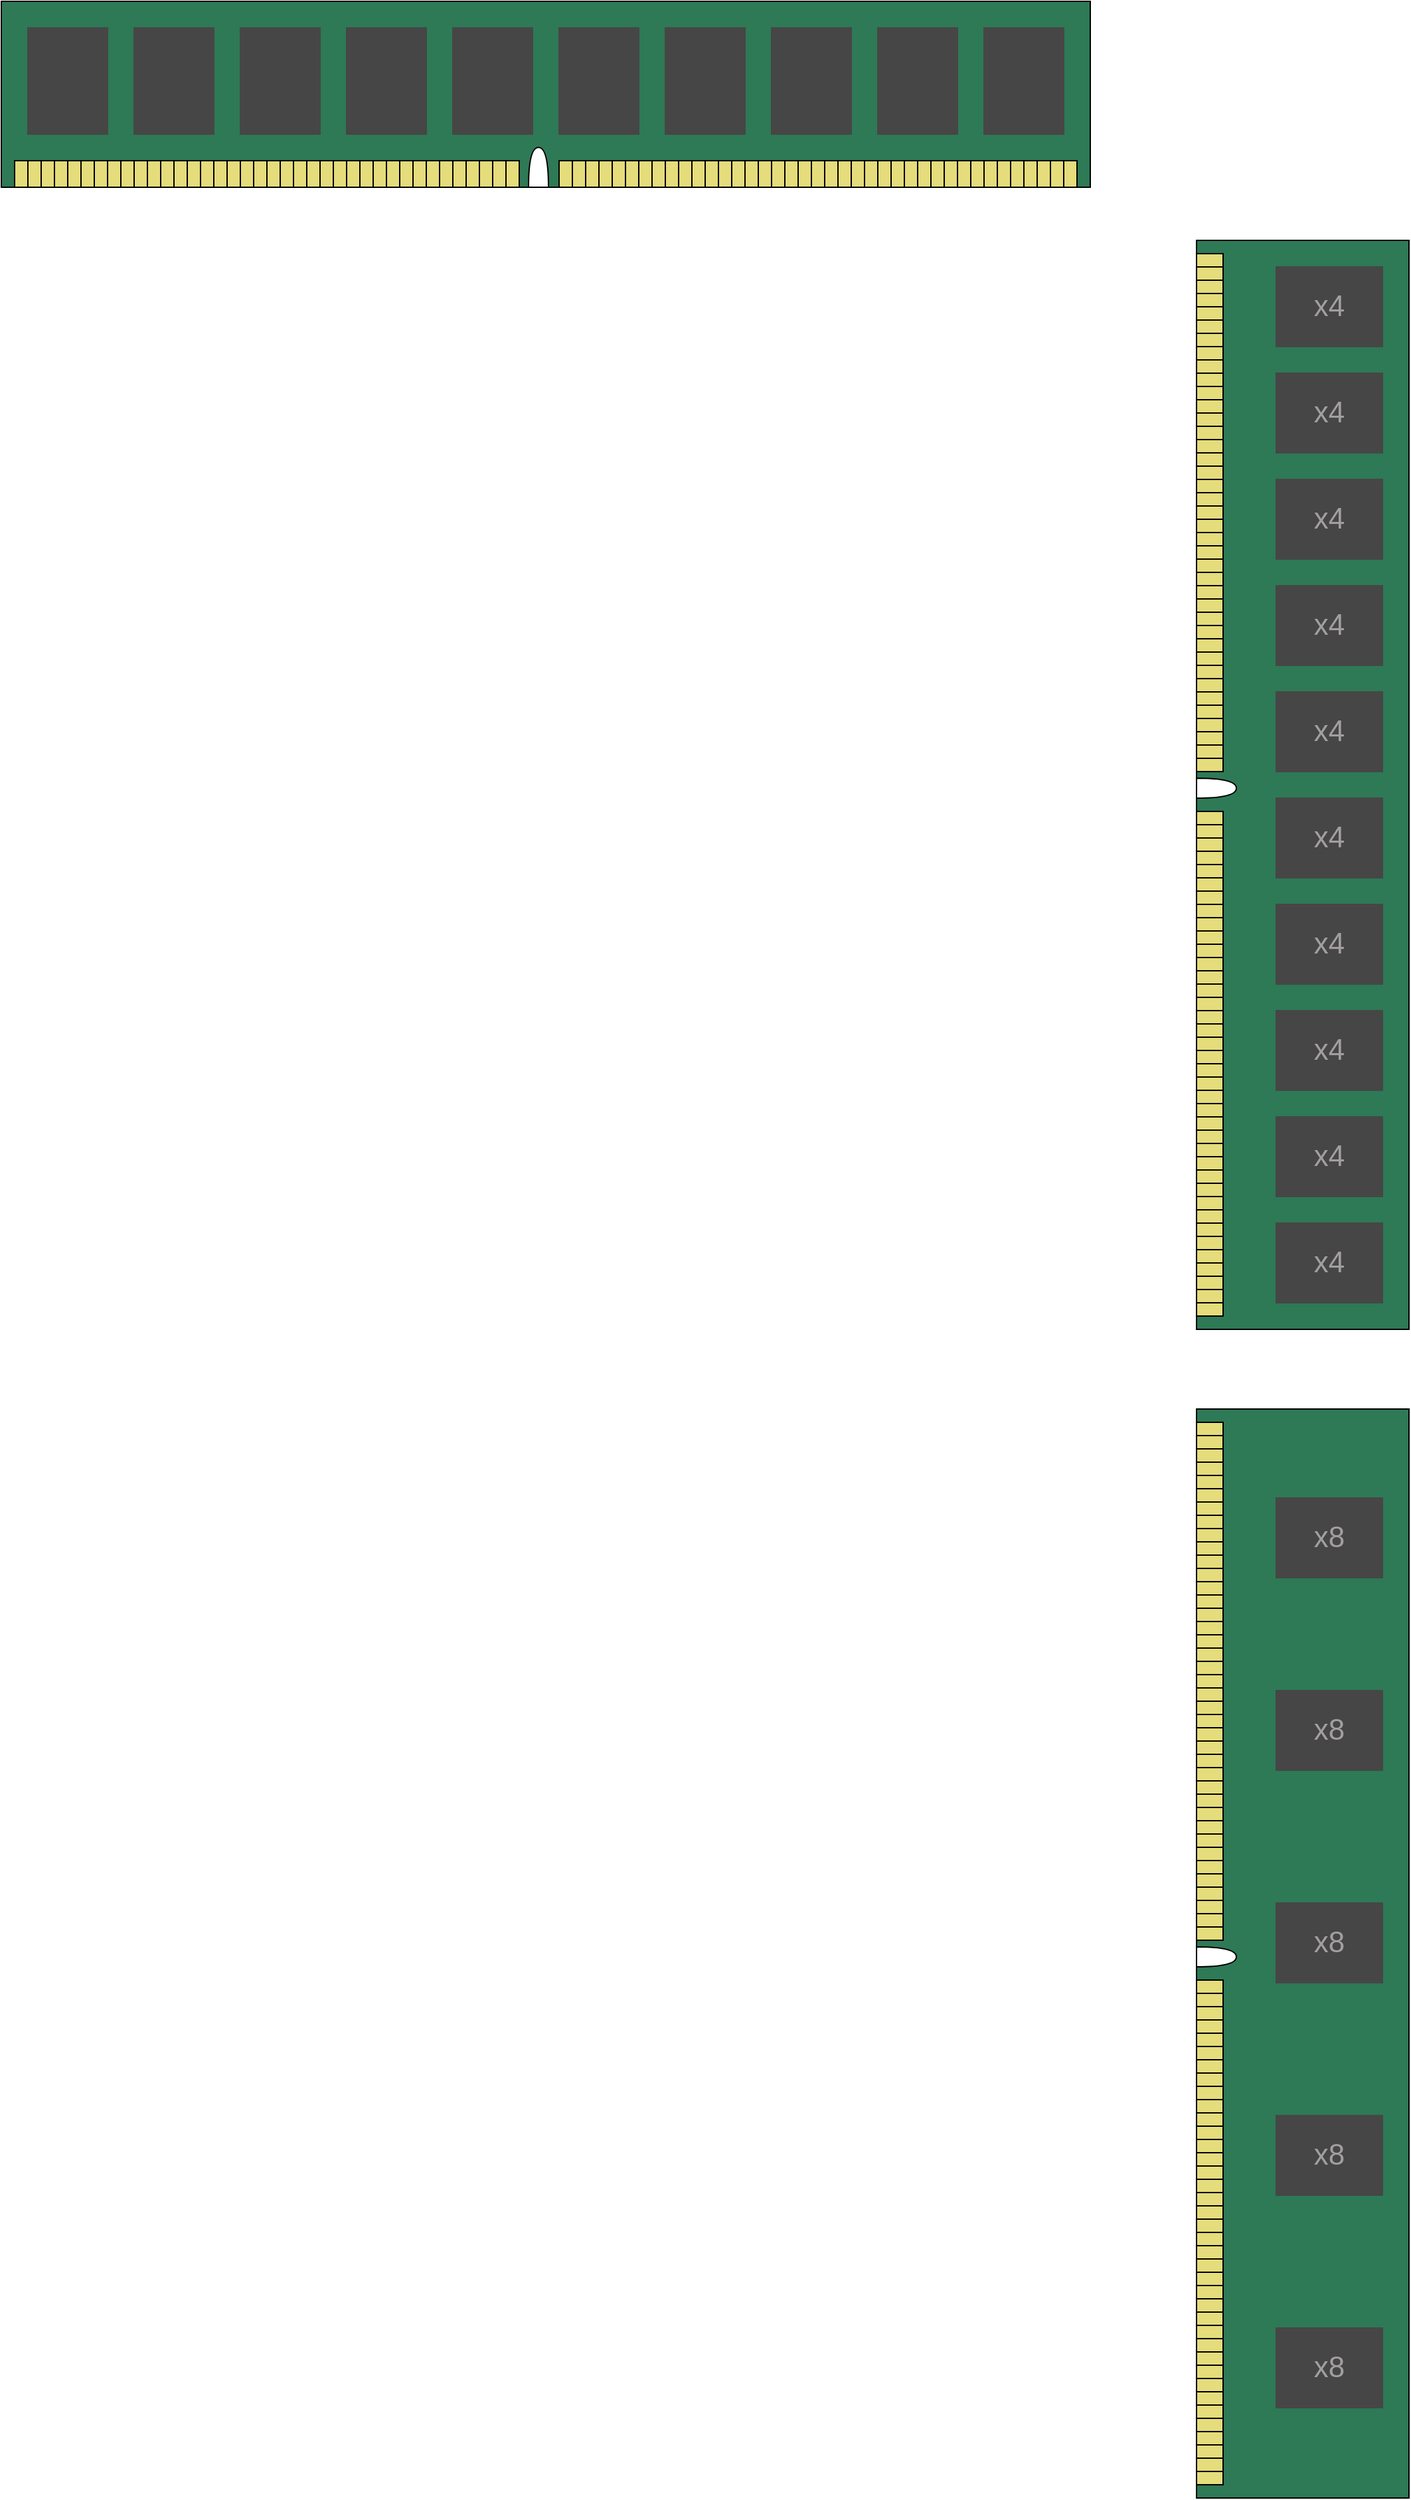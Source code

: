 <mxfile version="24.7.7">
  <diagram name="Page-1" id="HRIVJKRXJErPweONjZgH">
    <mxGraphModel dx="1893" dy="1053" grid="1" gridSize="10" guides="1" tooltips="1" connect="1" arrows="1" fold="1" page="1" pageScale="1" pageWidth="850" pageHeight="1100" math="0" shadow="0">
      <root>
        <mxCell id="0" />
        <mxCell id="1" parent="0" />
        <mxCell id="IB7GVzu5P3_bkm7AfhHR-2" value="" style="rounded=0;whiteSpace=wrap;html=1;fillColor=#2e7956;" vertex="1" parent="1">
          <mxGeometry x="60" y="100" width="820" height="140" as="geometry" />
        </mxCell>
        <mxCell id="IB7GVzu5P3_bkm7AfhHR-1" value="" style="rounded=0;whiteSpace=wrap;html=1;strokeColor=#454744;fillColor=#464646;" vertex="1" parent="1">
          <mxGeometry x="80" y="120" width="60" height="80" as="geometry" />
        </mxCell>
        <mxCell id="IB7GVzu5P3_bkm7AfhHR-3" value="" style="rounded=0;whiteSpace=wrap;html=1;strokeColor=#454744;fillColor=#464646;" vertex="1" parent="1">
          <mxGeometry x="160" y="120" width="60" height="80" as="geometry" />
        </mxCell>
        <mxCell id="IB7GVzu5P3_bkm7AfhHR-4" value="" style="rounded=0;whiteSpace=wrap;html=1;strokeColor=#454744;fillColor=#464646;" vertex="1" parent="1">
          <mxGeometry x="240" y="120" width="60" height="80" as="geometry" />
        </mxCell>
        <mxCell id="IB7GVzu5P3_bkm7AfhHR-5" value="" style="rounded=0;whiteSpace=wrap;html=1;strokeColor=#454744;fillColor=#464646;" vertex="1" parent="1">
          <mxGeometry x="320" y="120" width="60" height="80" as="geometry" />
        </mxCell>
        <mxCell id="IB7GVzu5P3_bkm7AfhHR-6" value="" style="rounded=0;whiteSpace=wrap;html=1;strokeColor=#454744;fillColor=#464646;" vertex="1" parent="1">
          <mxGeometry x="400" y="120" width="60" height="80" as="geometry" />
        </mxCell>
        <mxCell id="IB7GVzu5P3_bkm7AfhHR-7" value="" style="rounded=0;whiteSpace=wrap;html=1;strokeColor=#454744;fillColor=#464646;" vertex="1" parent="1">
          <mxGeometry x="480" y="120" width="60" height="80" as="geometry" />
        </mxCell>
        <mxCell id="IB7GVzu5P3_bkm7AfhHR-8" value="" style="rounded=0;whiteSpace=wrap;html=1;strokeColor=#454744;fillColor=#464646;" vertex="1" parent="1">
          <mxGeometry x="560" y="120" width="60" height="80" as="geometry" />
        </mxCell>
        <mxCell id="IB7GVzu5P3_bkm7AfhHR-9" value="" style="rounded=0;whiteSpace=wrap;html=1;strokeColor=#454744;fillColor=#464646;" vertex="1" parent="1">
          <mxGeometry x="640" y="120" width="60" height="80" as="geometry" />
        </mxCell>
        <mxCell id="IB7GVzu5P3_bkm7AfhHR-10" value="" style="rounded=0;whiteSpace=wrap;html=1;strokeColor=#454744;fillColor=#464646;" vertex="1" parent="1">
          <mxGeometry x="720" y="120" width="60" height="80" as="geometry" />
        </mxCell>
        <mxCell id="IB7GVzu5P3_bkm7AfhHR-11" value="" style="rounded=0;whiteSpace=wrap;html=1;strokeColor=#454744;fillColor=#464646;" vertex="1" parent="1">
          <mxGeometry x="800" y="120" width="60" height="80" as="geometry" />
        </mxCell>
        <mxCell id="IB7GVzu5P3_bkm7AfhHR-12" value="" style="rounded=0;whiteSpace=wrap;html=1;fillColor=#e5dc7b;" vertex="1" parent="1">
          <mxGeometry x="70" y="220" width="10" height="20" as="geometry" />
        </mxCell>
        <mxCell id="IB7GVzu5P3_bkm7AfhHR-13" value="" style="rounded=0;whiteSpace=wrap;html=1;fillColor=#e5dc7b;" vertex="1" parent="1">
          <mxGeometry x="80" y="220" width="10" height="20" as="geometry" />
        </mxCell>
        <mxCell id="IB7GVzu5P3_bkm7AfhHR-14" value="" style="rounded=0;whiteSpace=wrap;html=1;fillColor=#e5dc7b;" vertex="1" parent="1">
          <mxGeometry x="90" y="220" width="10" height="20" as="geometry" />
        </mxCell>
        <mxCell id="IB7GVzu5P3_bkm7AfhHR-15" value="" style="rounded=0;whiteSpace=wrap;html=1;fillColor=#e5dc7b;" vertex="1" parent="1">
          <mxGeometry x="100" y="220" width="10" height="20" as="geometry" />
        </mxCell>
        <mxCell id="IB7GVzu5P3_bkm7AfhHR-16" value="" style="rounded=0;whiteSpace=wrap;html=1;fillColor=#e5dc7b;" vertex="1" parent="1">
          <mxGeometry x="110" y="220" width="10" height="20" as="geometry" />
        </mxCell>
        <mxCell id="IB7GVzu5P3_bkm7AfhHR-17" value="" style="rounded=0;whiteSpace=wrap;html=1;fillColor=#e5dc7b;" vertex="1" parent="1">
          <mxGeometry x="120" y="220" width="10" height="20" as="geometry" />
        </mxCell>
        <mxCell id="IB7GVzu5P3_bkm7AfhHR-18" value="" style="rounded=0;whiteSpace=wrap;html=1;fillColor=#e5dc7b;" vertex="1" parent="1">
          <mxGeometry x="130" y="220" width="10" height="20" as="geometry" />
        </mxCell>
        <mxCell id="IB7GVzu5P3_bkm7AfhHR-19" value="" style="rounded=0;whiteSpace=wrap;html=1;fillColor=#e5dc7b;" vertex="1" parent="1">
          <mxGeometry x="140" y="220" width="10" height="20" as="geometry" />
        </mxCell>
        <mxCell id="IB7GVzu5P3_bkm7AfhHR-20" value="" style="rounded=0;whiteSpace=wrap;html=1;fillColor=#e5dc7b;" vertex="1" parent="1">
          <mxGeometry x="150" y="220" width="10" height="20" as="geometry" />
        </mxCell>
        <mxCell id="IB7GVzu5P3_bkm7AfhHR-21" value="" style="rounded=0;whiteSpace=wrap;html=1;fillColor=#e5dc7b;" vertex="1" parent="1">
          <mxGeometry x="160" y="220" width="10" height="20" as="geometry" />
        </mxCell>
        <mxCell id="IB7GVzu5P3_bkm7AfhHR-22" value="" style="rounded=0;whiteSpace=wrap;html=1;fillColor=#e5dc7b;" vertex="1" parent="1">
          <mxGeometry x="170" y="220" width="10" height="20" as="geometry" />
        </mxCell>
        <mxCell id="IB7GVzu5P3_bkm7AfhHR-23" value="" style="rounded=0;whiteSpace=wrap;html=1;fillColor=#e5dc7b;" vertex="1" parent="1">
          <mxGeometry x="180" y="220" width="10" height="20" as="geometry" />
        </mxCell>
        <mxCell id="IB7GVzu5P3_bkm7AfhHR-24" value="" style="rounded=0;whiteSpace=wrap;html=1;fillColor=#e5dc7b;" vertex="1" parent="1">
          <mxGeometry x="190" y="220" width="10" height="20" as="geometry" />
        </mxCell>
        <mxCell id="IB7GVzu5P3_bkm7AfhHR-25" value="" style="rounded=0;whiteSpace=wrap;html=1;fillColor=#e5dc7b;" vertex="1" parent="1">
          <mxGeometry x="200" y="220" width="10" height="20" as="geometry" />
        </mxCell>
        <mxCell id="IB7GVzu5P3_bkm7AfhHR-26" value="" style="rounded=0;whiteSpace=wrap;html=1;fillColor=#e5dc7b;" vertex="1" parent="1">
          <mxGeometry x="210" y="220" width="10" height="20" as="geometry" />
        </mxCell>
        <mxCell id="IB7GVzu5P3_bkm7AfhHR-27" value="" style="rounded=0;whiteSpace=wrap;html=1;fillColor=#e5dc7b;" vertex="1" parent="1">
          <mxGeometry x="220" y="220" width="10" height="20" as="geometry" />
        </mxCell>
        <mxCell id="IB7GVzu5P3_bkm7AfhHR-28" value="" style="rounded=0;whiteSpace=wrap;html=1;fillColor=#e5dc7b;" vertex="1" parent="1">
          <mxGeometry x="230" y="220" width="10" height="20" as="geometry" />
        </mxCell>
        <mxCell id="IB7GVzu5P3_bkm7AfhHR-29" value="" style="rounded=0;whiteSpace=wrap;html=1;fillColor=#e5dc7b;" vertex="1" parent="1">
          <mxGeometry x="240" y="220" width="10" height="20" as="geometry" />
        </mxCell>
        <mxCell id="IB7GVzu5P3_bkm7AfhHR-30" value="" style="rounded=0;whiteSpace=wrap;html=1;fillColor=#e5dc7b;" vertex="1" parent="1">
          <mxGeometry x="250" y="220" width="10" height="20" as="geometry" />
        </mxCell>
        <mxCell id="IB7GVzu5P3_bkm7AfhHR-31" value="" style="rounded=0;whiteSpace=wrap;html=1;fillColor=#e5dc7b;" vertex="1" parent="1">
          <mxGeometry x="260" y="220" width="10" height="20" as="geometry" />
        </mxCell>
        <mxCell id="IB7GVzu5P3_bkm7AfhHR-32" value="" style="rounded=0;whiteSpace=wrap;html=1;fillColor=#e5dc7b;" vertex="1" parent="1">
          <mxGeometry x="270" y="220" width="10" height="20" as="geometry" />
        </mxCell>
        <mxCell id="IB7GVzu5P3_bkm7AfhHR-33" value="" style="rounded=0;whiteSpace=wrap;html=1;fillColor=#e5dc7b;" vertex="1" parent="1">
          <mxGeometry x="280" y="220" width="10" height="20" as="geometry" />
        </mxCell>
        <mxCell id="IB7GVzu5P3_bkm7AfhHR-34" value="" style="rounded=0;whiteSpace=wrap;html=1;fillColor=#e5dc7b;" vertex="1" parent="1">
          <mxGeometry x="290" y="220" width="10" height="20" as="geometry" />
        </mxCell>
        <mxCell id="IB7GVzu5P3_bkm7AfhHR-35" value="" style="rounded=0;whiteSpace=wrap;html=1;fillColor=#e5dc7b;" vertex="1" parent="1">
          <mxGeometry x="300" y="220" width="10" height="20" as="geometry" />
        </mxCell>
        <mxCell id="IB7GVzu5P3_bkm7AfhHR-36" value="" style="rounded=0;whiteSpace=wrap;html=1;fillColor=#e5dc7b;" vertex="1" parent="1">
          <mxGeometry x="310" y="220" width="10" height="20" as="geometry" />
        </mxCell>
        <mxCell id="IB7GVzu5P3_bkm7AfhHR-37" value="" style="rounded=0;whiteSpace=wrap;html=1;fillColor=#e5dc7b;" vertex="1" parent="1">
          <mxGeometry x="320" y="220" width="10" height="20" as="geometry" />
        </mxCell>
        <mxCell id="IB7GVzu5P3_bkm7AfhHR-38" value="" style="rounded=0;whiteSpace=wrap;html=1;fillColor=#e5dc7b;" vertex="1" parent="1">
          <mxGeometry x="330" y="220" width="10" height="20" as="geometry" />
        </mxCell>
        <mxCell id="IB7GVzu5P3_bkm7AfhHR-39" value="" style="rounded=0;whiteSpace=wrap;html=1;fillColor=#e5dc7b;" vertex="1" parent="1">
          <mxGeometry x="340" y="220" width="10" height="20" as="geometry" />
        </mxCell>
        <mxCell id="IB7GVzu5P3_bkm7AfhHR-40" value="" style="rounded=0;whiteSpace=wrap;html=1;fillColor=#e5dc7b;" vertex="1" parent="1">
          <mxGeometry x="350" y="220" width="10" height="20" as="geometry" />
        </mxCell>
        <mxCell id="IB7GVzu5P3_bkm7AfhHR-41" value="" style="rounded=0;whiteSpace=wrap;html=1;fillColor=#e5dc7b;" vertex="1" parent="1">
          <mxGeometry x="360" y="220" width="10" height="20" as="geometry" />
        </mxCell>
        <mxCell id="IB7GVzu5P3_bkm7AfhHR-42" value="" style="rounded=0;whiteSpace=wrap;html=1;fillColor=#e5dc7b;" vertex="1" parent="1">
          <mxGeometry x="370" y="220" width="10" height="20" as="geometry" />
        </mxCell>
        <mxCell id="IB7GVzu5P3_bkm7AfhHR-43" value="" style="rounded=0;whiteSpace=wrap;html=1;fillColor=#e5dc7b;" vertex="1" parent="1">
          <mxGeometry x="380" y="220" width="10" height="20" as="geometry" />
        </mxCell>
        <mxCell id="IB7GVzu5P3_bkm7AfhHR-44" value="" style="rounded=0;whiteSpace=wrap;html=1;fillColor=#e5dc7b;" vertex="1" parent="1">
          <mxGeometry x="390" y="220" width="10" height="20" as="geometry" />
        </mxCell>
        <mxCell id="IB7GVzu5P3_bkm7AfhHR-45" value="" style="rounded=0;whiteSpace=wrap;html=1;fillColor=#e5dc7b;" vertex="1" parent="1">
          <mxGeometry x="400" y="220" width="10" height="20" as="geometry" />
        </mxCell>
        <mxCell id="IB7GVzu5P3_bkm7AfhHR-46" value="" style="rounded=0;whiteSpace=wrap;html=1;fillColor=#e5dc7b;" vertex="1" parent="1">
          <mxGeometry x="410" y="220" width="10" height="20" as="geometry" />
        </mxCell>
        <mxCell id="IB7GVzu5P3_bkm7AfhHR-47" value="" style="rounded=0;whiteSpace=wrap;html=1;fillColor=#e5dc7b;" vertex="1" parent="1">
          <mxGeometry x="420" y="220" width="10" height="20" as="geometry" />
        </mxCell>
        <mxCell id="IB7GVzu5P3_bkm7AfhHR-48" value="" style="rounded=0;whiteSpace=wrap;html=1;fillColor=#e5dc7b;" vertex="1" parent="1">
          <mxGeometry x="430" y="220" width="10" height="20" as="geometry" />
        </mxCell>
        <mxCell id="IB7GVzu5P3_bkm7AfhHR-49" value="" style="rounded=0;whiteSpace=wrap;html=1;fillColor=#e5dc7b;" vertex="1" parent="1">
          <mxGeometry x="440" y="220" width="10" height="20" as="geometry" />
        </mxCell>
        <mxCell id="IB7GVzu5P3_bkm7AfhHR-53" value="" style="rounded=0;whiteSpace=wrap;html=1;fillColor=#e5dc7b;" vertex="1" parent="1">
          <mxGeometry x="480" y="220" width="10" height="20" as="geometry" />
        </mxCell>
        <mxCell id="IB7GVzu5P3_bkm7AfhHR-54" value="" style="rounded=0;whiteSpace=wrap;html=1;fillColor=#e5dc7b;" vertex="1" parent="1">
          <mxGeometry x="490" y="220" width="10" height="20" as="geometry" />
        </mxCell>
        <mxCell id="IB7GVzu5P3_bkm7AfhHR-55" value="" style="rounded=0;whiteSpace=wrap;html=1;fillColor=#e5dc7b;" vertex="1" parent="1">
          <mxGeometry x="500" y="220" width="10" height="20" as="geometry" />
        </mxCell>
        <mxCell id="IB7GVzu5P3_bkm7AfhHR-56" value="" style="rounded=0;whiteSpace=wrap;html=1;fillColor=#e5dc7b;" vertex="1" parent="1">
          <mxGeometry x="510" y="220" width="10" height="20" as="geometry" />
        </mxCell>
        <mxCell id="IB7GVzu5P3_bkm7AfhHR-57" value="" style="rounded=0;whiteSpace=wrap;html=1;fillColor=#e5dc7b;" vertex="1" parent="1">
          <mxGeometry x="520" y="220" width="10" height="20" as="geometry" />
        </mxCell>
        <mxCell id="IB7GVzu5P3_bkm7AfhHR-58" value="" style="rounded=0;whiteSpace=wrap;html=1;fillColor=#e5dc7b;" vertex="1" parent="1">
          <mxGeometry x="530" y="220" width="10" height="20" as="geometry" />
        </mxCell>
        <mxCell id="IB7GVzu5P3_bkm7AfhHR-59" value="" style="rounded=0;whiteSpace=wrap;html=1;fillColor=#e5dc7b;" vertex="1" parent="1">
          <mxGeometry x="540" y="220" width="10" height="20" as="geometry" />
        </mxCell>
        <mxCell id="IB7GVzu5P3_bkm7AfhHR-60" value="" style="rounded=0;whiteSpace=wrap;html=1;fillColor=#e5dc7b;" vertex="1" parent="1">
          <mxGeometry x="550" y="220" width="10" height="20" as="geometry" />
        </mxCell>
        <mxCell id="IB7GVzu5P3_bkm7AfhHR-61" value="" style="rounded=0;whiteSpace=wrap;html=1;fillColor=#e5dc7b;" vertex="1" parent="1">
          <mxGeometry x="560" y="220" width="10" height="20" as="geometry" />
        </mxCell>
        <mxCell id="IB7GVzu5P3_bkm7AfhHR-62" value="" style="rounded=0;whiteSpace=wrap;html=1;fillColor=#e5dc7b;" vertex="1" parent="1">
          <mxGeometry x="570" y="220" width="10" height="20" as="geometry" />
        </mxCell>
        <mxCell id="IB7GVzu5P3_bkm7AfhHR-63" value="" style="rounded=0;whiteSpace=wrap;html=1;fillColor=#e5dc7b;" vertex="1" parent="1">
          <mxGeometry x="580" y="220" width="10" height="20" as="geometry" />
        </mxCell>
        <mxCell id="IB7GVzu5P3_bkm7AfhHR-64" value="" style="rounded=0;whiteSpace=wrap;html=1;fillColor=#e5dc7b;" vertex="1" parent="1">
          <mxGeometry x="590" y="220" width="10" height="20" as="geometry" />
        </mxCell>
        <mxCell id="IB7GVzu5P3_bkm7AfhHR-65" value="" style="rounded=0;whiteSpace=wrap;html=1;fillColor=#e5dc7b;" vertex="1" parent="1">
          <mxGeometry x="600" y="220" width="10" height="20" as="geometry" />
        </mxCell>
        <mxCell id="IB7GVzu5P3_bkm7AfhHR-66" value="" style="rounded=0;whiteSpace=wrap;html=1;fillColor=#e5dc7b;" vertex="1" parent="1">
          <mxGeometry x="610" y="220" width="10" height="20" as="geometry" />
        </mxCell>
        <mxCell id="IB7GVzu5P3_bkm7AfhHR-67" value="" style="rounded=0;whiteSpace=wrap;html=1;fillColor=#e5dc7b;" vertex="1" parent="1">
          <mxGeometry x="620" y="220" width="10" height="20" as="geometry" />
        </mxCell>
        <mxCell id="IB7GVzu5P3_bkm7AfhHR-68" value="" style="rounded=0;whiteSpace=wrap;html=1;fillColor=#e5dc7b;" vertex="1" parent="1">
          <mxGeometry x="630" y="220" width="10" height="20" as="geometry" />
        </mxCell>
        <mxCell id="IB7GVzu5P3_bkm7AfhHR-69" value="" style="rounded=0;whiteSpace=wrap;html=1;fillColor=#e5dc7b;" vertex="1" parent="1">
          <mxGeometry x="640" y="220" width="10" height="20" as="geometry" />
        </mxCell>
        <mxCell id="IB7GVzu5P3_bkm7AfhHR-70" value="" style="rounded=0;whiteSpace=wrap;html=1;fillColor=#e5dc7b;" vertex="1" parent="1">
          <mxGeometry x="650" y="220" width="10" height="20" as="geometry" />
        </mxCell>
        <mxCell id="IB7GVzu5P3_bkm7AfhHR-71" value="" style="rounded=0;whiteSpace=wrap;html=1;fillColor=#e5dc7b;" vertex="1" parent="1">
          <mxGeometry x="660" y="220" width="10" height="20" as="geometry" />
        </mxCell>
        <mxCell id="IB7GVzu5P3_bkm7AfhHR-72" value="" style="rounded=0;whiteSpace=wrap;html=1;fillColor=#e5dc7b;" vertex="1" parent="1">
          <mxGeometry x="670" y="220" width="10" height="20" as="geometry" />
        </mxCell>
        <mxCell id="IB7GVzu5P3_bkm7AfhHR-73" value="" style="rounded=0;whiteSpace=wrap;html=1;fillColor=#e5dc7b;" vertex="1" parent="1">
          <mxGeometry x="680" y="220" width="10" height="20" as="geometry" />
        </mxCell>
        <mxCell id="IB7GVzu5P3_bkm7AfhHR-74" value="" style="rounded=0;whiteSpace=wrap;html=1;fillColor=#e5dc7b;" vertex="1" parent="1">
          <mxGeometry x="690" y="220" width="10" height="20" as="geometry" />
        </mxCell>
        <mxCell id="IB7GVzu5P3_bkm7AfhHR-75" value="" style="rounded=0;whiteSpace=wrap;html=1;fillColor=#e5dc7b;" vertex="1" parent="1">
          <mxGeometry x="700" y="220" width="10" height="20" as="geometry" />
        </mxCell>
        <mxCell id="IB7GVzu5P3_bkm7AfhHR-76" value="" style="rounded=0;whiteSpace=wrap;html=1;fillColor=#e5dc7b;" vertex="1" parent="1">
          <mxGeometry x="710" y="220" width="10" height="20" as="geometry" />
        </mxCell>
        <mxCell id="IB7GVzu5P3_bkm7AfhHR-77" value="" style="rounded=0;whiteSpace=wrap;html=1;fillColor=#e5dc7b;" vertex="1" parent="1">
          <mxGeometry x="720" y="220" width="10" height="20" as="geometry" />
        </mxCell>
        <mxCell id="IB7GVzu5P3_bkm7AfhHR-78" value="" style="rounded=0;whiteSpace=wrap;html=1;fillColor=#e5dc7b;" vertex="1" parent="1">
          <mxGeometry x="730" y="220" width="10" height="20" as="geometry" />
        </mxCell>
        <mxCell id="IB7GVzu5P3_bkm7AfhHR-79" value="" style="rounded=0;whiteSpace=wrap;html=1;fillColor=#e5dc7b;" vertex="1" parent="1">
          <mxGeometry x="740" y="220" width="10" height="20" as="geometry" />
        </mxCell>
        <mxCell id="IB7GVzu5P3_bkm7AfhHR-80" value="" style="rounded=0;whiteSpace=wrap;html=1;fillColor=#e5dc7b;" vertex="1" parent="1">
          <mxGeometry x="750" y="220" width="10" height="20" as="geometry" />
        </mxCell>
        <mxCell id="IB7GVzu5P3_bkm7AfhHR-81" value="" style="rounded=0;whiteSpace=wrap;html=1;fillColor=#e5dc7b;" vertex="1" parent="1">
          <mxGeometry x="760" y="220" width="10" height="20" as="geometry" />
        </mxCell>
        <mxCell id="IB7GVzu5P3_bkm7AfhHR-82" value="" style="rounded=0;whiteSpace=wrap;html=1;fillColor=#e5dc7b;" vertex="1" parent="1">
          <mxGeometry x="770" y="220" width="10" height="20" as="geometry" />
        </mxCell>
        <mxCell id="IB7GVzu5P3_bkm7AfhHR-83" value="" style="rounded=0;whiteSpace=wrap;html=1;fillColor=#e5dc7b;" vertex="1" parent="1">
          <mxGeometry x="780" y="220" width="10" height="20" as="geometry" />
        </mxCell>
        <mxCell id="IB7GVzu5P3_bkm7AfhHR-84" value="" style="rounded=0;whiteSpace=wrap;html=1;fillColor=#e5dc7b;" vertex="1" parent="1">
          <mxGeometry x="790" y="220" width="10" height="20" as="geometry" />
        </mxCell>
        <mxCell id="IB7GVzu5P3_bkm7AfhHR-85" value="" style="rounded=0;whiteSpace=wrap;html=1;fillColor=#e5dc7b;" vertex="1" parent="1">
          <mxGeometry x="800" y="220" width="10" height="20" as="geometry" />
        </mxCell>
        <mxCell id="IB7GVzu5P3_bkm7AfhHR-86" value="" style="rounded=0;whiteSpace=wrap;html=1;fillColor=#e5dc7b;" vertex="1" parent="1">
          <mxGeometry x="810" y="220" width="10" height="20" as="geometry" />
        </mxCell>
        <mxCell id="IB7GVzu5P3_bkm7AfhHR-87" value="" style="rounded=0;whiteSpace=wrap;html=1;fillColor=#e5dc7b;" vertex="1" parent="1">
          <mxGeometry x="820" y="220" width="10" height="20" as="geometry" />
        </mxCell>
        <mxCell id="IB7GVzu5P3_bkm7AfhHR-88" value="" style="rounded=0;whiteSpace=wrap;html=1;fillColor=#e5dc7b;" vertex="1" parent="1">
          <mxGeometry x="830" y="220" width="10" height="20" as="geometry" />
        </mxCell>
        <mxCell id="IB7GVzu5P3_bkm7AfhHR-89" value="" style="rounded=0;whiteSpace=wrap;html=1;fillColor=#e5dc7b;" vertex="1" parent="1">
          <mxGeometry x="840" y="220" width="10" height="20" as="geometry" />
        </mxCell>
        <mxCell id="IB7GVzu5P3_bkm7AfhHR-90" value="" style="rounded=0;whiteSpace=wrap;html=1;fillColor=#e5dc7b;" vertex="1" parent="1">
          <mxGeometry x="850" y="220" width="10" height="20" as="geometry" />
        </mxCell>
        <mxCell id="IB7GVzu5P3_bkm7AfhHR-91" value="" style="rounded=0;whiteSpace=wrap;html=1;fillColor=#e5dc7b;" vertex="1" parent="1">
          <mxGeometry x="860" y="220" width="10" height="20" as="geometry" />
        </mxCell>
        <mxCell id="IB7GVzu5P3_bkm7AfhHR-92" value="" style="shape=or;whiteSpace=wrap;html=1;direction=north;" vertex="1" parent="1">
          <mxGeometry x="457" y="210" width="15" height="30" as="geometry" />
        </mxCell>
        <mxCell id="IB7GVzu5P3_bkm7AfhHR-93" value="" style="rounded=0;whiteSpace=wrap;html=1;fillColor=#2e7956;direction=south;" vertex="1" parent="1">
          <mxGeometry x="960" y="280" width="160" height="820" as="geometry" />
        </mxCell>
        <mxCell id="IB7GVzu5P3_bkm7AfhHR-102" value="&lt;span style=&quot;color: rgb(163, 159, 159); font-size: 22px;&quot;&gt;x4&lt;/span&gt;" style="rounded=0;whiteSpace=wrap;html=1;strokeColor=#454744;fillColor=#464646;direction=south;" vertex="1" parent="1">
          <mxGeometry x="1020" y="380" width="80" height="60" as="geometry" />
        </mxCell>
        <mxCell id="IB7GVzu5P3_bkm7AfhHR-103" value="&lt;font color=&quot;#a39f9f&quot; style=&quot;font-size: 22px;&quot;&gt;x4&lt;/font&gt;" style="rounded=0;whiteSpace=wrap;html=1;strokeColor=#454744;fillColor=#464646;direction=south;" vertex="1" parent="1">
          <mxGeometry x="1020" y="300" width="80" height="60" as="geometry" />
        </mxCell>
        <mxCell id="IB7GVzu5P3_bkm7AfhHR-180" value="" style="rounded=0;whiteSpace=wrap;html=1;fillColor=#e5dc7b;direction=south;" vertex="1" parent="1">
          <mxGeometry x="960" y="290" width="20" height="10" as="geometry" />
        </mxCell>
        <mxCell id="IB7GVzu5P3_bkm7AfhHR-181" value="" style="shape=or;whiteSpace=wrap;html=1;direction=east;" vertex="1" parent="1">
          <mxGeometry x="960" y="685" width="30" height="15" as="geometry" />
        </mxCell>
        <mxCell id="IB7GVzu5P3_bkm7AfhHR-182" value="&lt;span style=&quot;color: rgb(163, 159, 159); font-size: 22px;&quot;&gt;x4&lt;/span&gt;" style="rounded=0;whiteSpace=wrap;html=1;strokeColor=#454744;fillColor=#464646;direction=south;" vertex="1" parent="1">
          <mxGeometry x="1020" y="460" width="80" height="60" as="geometry" />
        </mxCell>
        <mxCell id="IB7GVzu5P3_bkm7AfhHR-183" value="&lt;span style=&quot;color: rgb(163, 159, 159); font-size: 22px;&quot;&gt;x4&lt;/span&gt;" style="rounded=0;whiteSpace=wrap;html=1;strokeColor=#454744;fillColor=#464646;direction=south;" vertex="1" parent="1">
          <mxGeometry x="1020" y="540" width="80" height="60" as="geometry" />
        </mxCell>
        <mxCell id="IB7GVzu5P3_bkm7AfhHR-184" value="&lt;span style=&quot;color: rgb(163, 159, 159); font-size: 22px;&quot;&gt;x4&lt;/span&gt;" style="rounded=0;whiteSpace=wrap;html=1;strokeColor=#454744;fillColor=#464646;direction=south;" vertex="1" parent="1">
          <mxGeometry x="1020" y="700" width="80" height="60" as="geometry" />
        </mxCell>
        <mxCell id="IB7GVzu5P3_bkm7AfhHR-185" value="&lt;span style=&quot;color: rgb(163, 159, 159); font-size: 22px;&quot;&gt;x4&lt;/span&gt;" style="rounded=0;whiteSpace=wrap;html=1;strokeColor=#454744;fillColor=#464646;direction=south;" vertex="1" parent="1">
          <mxGeometry x="1020" y="620" width="80" height="60" as="geometry" />
        </mxCell>
        <mxCell id="IB7GVzu5P3_bkm7AfhHR-186" value="&lt;span style=&quot;color: rgb(163, 159, 159); font-size: 22px;&quot;&gt;x4&lt;/span&gt;" style="rounded=0;whiteSpace=wrap;html=1;strokeColor=#454744;fillColor=#464646;direction=south;" vertex="1" parent="1">
          <mxGeometry x="1020" y="780" width="80" height="60" as="geometry" />
        </mxCell>
        <mxCell id="IB7GVzu5P3_bkm7AfhHR-187" value="&lt;span style=&quot;color: rgb(163, 159, 159); font-size: 22px;&quot;&gt;x4&lt;/span&gt;" style="rounded=0;whiteSpace=wrap;html=1;strokeColor=#454744;fillColor=#464646;direction=south;" vertex="1" parent="1">
          <mxGeometry x="1020" y="860" width="80" height="60" as="geometry" />
        </mxCell>
        <mxCell id="IB7GVzu5P3_bkm7AfhHR-188" value="&lt;span style=&quot;color: rgb(163, 159, 159); font-size: 22px;&quot;&gt;x4&lt;/span&gt;" style="rounded=0;whiteSpace=wrap;html=1;strokeColor=#454744;fillColor=#464646;direction=south;" vertex="1" parent="1">
          <mxGeometry x="1020" y="1020" width="80" height="60" as="geometry" />
        </mxCell>
        <mxCell id="IB7GVzu5P3_bkm7AfhHR-189" value="&lt;span style=&quot;color: rgb(163, 159, 159); font-size: 22px;&quot;&gt;x4&lt;/span&gt;" style="rounded=0;whiteSpace=wrap;html=1;strokeColor=#454744;fillColor=#464646;direction=south;" vertex="1" parent="1">
          <mxGeometry x="1020" y="940" width="80" height="60" as="geometry" />
        </mxCell>
        <mxCell id="IB7GVzu5P3_bkm7AfhHR-192" value="" style="rounded=0;whiteSpace=wrap;html=1;fillColor=#e5dc7b;direction=south;" vertex="1" parent="1">
          <mxGeometry x="960" y="300" width="20" height="10" as="geometry" />
        </mxCell>
        <mxCell id="IB7GVzu5P3_bkm7AfhHR-193" value="" style="rounded=0;whiteSpace=wrap;html=1;fillColor=#e5dc7b;direction=south;" vertex="1" parent="1">
          <mxGeometry x="960" y="310" width="20" height="10" as="geometry" />
        </mxCell>
        <mxCell id="IB7GVzu5P3_bkm7AfhHR-194" value="" style="rounded=0;whiteSpace=wrap;html=1;fillColor=#e5dc7b;direction=south;" vertex="1" parent="1">
          <mxGeometry x="960" y="320" width="20" height="10" as="geometry" />
        </mxCell>
        <mxCell id="IB7GVzu5P3_bkm7AfhHR-195" value="" style="rounded=0;whiteSpace=wrap;html=1;fillColor=#e5dc7b;direction=south;" vertex="1" parent="1">
          <mxGeometry x="960" y="330" width="20" height="10" as="geometry" />
        </mxCell>
        <mxCell id="IB7GVzu5P3_bkm7AfhHR-196" value="" style="rounded=0;whiteSpace=wrap;html=1;fillColor=#e5dc7b;direction=south;" vertex="1" parent="1">
          <mxGeometry x="960" y="340" width="20" height="10" as="geometry" />
        </mxCell>
        <mxCell id="IB7GVzu5P3_bkm7AfhHR-197" value="" style="rounded=0;whiteSpace=wrap;html=1;fillColor=#e5dc7b;direction=south;" vertex="1" parent="1">
          <mxGeometry x="960" y="350" width="20" height="10" as="geometry" />
        </mxCell>
        <mxCell id="IB7GVzu5P3_bkm7AfhHR-198" value="" style="rounded=0;whiteSpace=wrap;html=1;fillColor=#e5dc7b;direction=south;" vertex="1" parent="1">
          <mxGeometry x="960" y="360" width="20" height="10" as="geometry" />
        </mxCell>
        <mxCell id="IB7GVzu5P3_bkm7AfhHR-199" value="" style="rounded=0;whiteSpace=wrap;html=1;fillColor=#e5dc7b;direction=south;" vertex="1" parent="1">
          <mxGeometry x="960" y="370" width="20" height="10" as="geometry" />
        </mxCell>
        <mxCell id="IB7GVzu5P3_bkm7AfhHR-200" value="" style="rounded=0;whiteSpace=wrap;html=1;fillColor=#e5dc7b;direction=south;" vertex="1" parent="1">
          <mxGeometry x="960" y="380" width="20" height="10" as="geometry" />
        </mxCell>
        <mxCell id="IB7GVzu5P3_bkm7AfhHR-201" value="" style="rounded=0;whiteSpace=wrap;html=1;fillColor=#e5dc7b;direction=south;" vertex="1" parent="1">
          <mxGeometry x="960" y="390" width="20" height="10" as="geometry" />
        </mxCell>
        <mxCell id="IB7GVzu5P3_bkm7AfhHR-202" value="" style="rounded=0;whiteSpace=wrap;html=1;fillColor=#e5dc7b;direction=south;" vertex="1" parent="1">
          <mxGeometry x="960" y="400" width="20" height="10" as="geometry" />
        </mxCell>
        <mxCell id="IB7GVzu5P3_bkm7AfhHR-203" value="" style="rounded=0;whiteSpace=wrap;html=1;fillColor=#e5dc7b;direction=south;" vertex="1" parent="1">
          <mxGeometry x="960" y="410" width="20" height="10" as="geometry" />
        </mxCell>
        <mxCell id="IB7GVzu5P3_bkm7AfhHR-204" value="" style="rounded=0;whiteSpace=wrap;html=1;fillColor=#e5dc7b;direction=south;" vertex="1" parent="1">
          <mxGeometry x="960" y="420" width="20" height="10" as="geometry" />
        </mxCell>
        <mxCell id="IB7GVzu5P3_bkm7AfhHR-205" value="" style="rounded=0;whiteSpace=wrap;html=1;fillColor=#e5dc7b;direction=south;" vertex="1" parent="1">
          <mxGeometry x="960" y="430" width="20" height="10" as="geometry" />
        </mxCell>
        <mxCell id="IB7GVzu5P3_bkm7AfhHR-206" value="" style="rounded=0;whiteSpace=wrap;html=1;fillColor=#e5dc7b;direction=south;" vertex="1" parent="1">
          <mxGeometry x="960" y="440" width="20" height="10" as="geometry" />
        </mxCell>
        <mxCell id="IB7GVzu5P3_bkm7AfhHR-207" value="" style="rounded=0;whiteSpace=wrap;html=1;fillColor=#e5dc7b;direction=south;" vertex="1" parent="1">
          <mxGeometry x="960" y="450" width="20" height="10" as="geometry" />
        </mxCell>
        <mxCell id="IB7GVzu5P3_bkm7AfhHR-208" value="" style="rounded=0;whiteSpace=wrap;html=1;fillColor=#e5dc7b;direction=south;" vertex="1" parent="1">
          <mxGeometry x="960" y="460" width="20" height="10" as="geometry" />
        </mxCell>
        <mxCell id="IB7GVzu5P3_bkm7AfhHR-209" value="" style="rounded=0;whiteSpace=wrap;html=1;fillColor=#e5dc7b;direction=south;" vertex="1" parent="1">
          <mxGeometry x="960" y="470" width="20" height="10" as="geometry" />
        </mxCell>
        <mxCell id="IB7GVzu5P3_bkm7AfhHR-210" value="" style="rounded=0;whiteSpace=wrap;html=1;fillColor=#e5dc7b;direction=south;" vertex="1" parent="1">
          <mxGeometry x="960" y="480" width="20" height="10" as="geometry" />
        </mxCell>
        <mxCell id="IB7GVzu5P3_bkm7AfhHR-211" value="" style="rounded=0;whiteSpace=wrap;html=1;fillColor=#e5dc7b;direction=south;" vertex="1" parent="1">
          <mxGeometry x="960" y="490" width="20" height="10" as="geometry" />
        </mxCell>
        <mxCell id="IB7GVzu5P3_bkm7AfhHR-212" value="" style="rounded=0;whiteSpace=wrap;html=1;fillColor=#e5dc7b;direction=south;" vertex="1" parent="1">
          <mxGeometry x="960" y="500" width="20" height="10" as="geometry" />
        </mxCell>
        <mxCell id="IB7GVzu5P3_bkm7AfhHR-213" value="" style="rounded=0;whiteSpace=wrap;html=1;fillColor=#e5dc7b;direction=south;" vertex="1" parent="1">
          <mxGeometry x="960" y="510" width="20" height="10" as="geometry" />
        </mxCell>
        <mxCell id="IB7GVzu5P3_bkm7AfhHR-214" value="" style="rounded=0;whiteSpace=wrap;html=1;fillColor=#e5dc7b;direction=south;" vertex="1" parent="1">
          <mxGeometry x="960" y="520" width="20" height="10" as="geometry" />
        </mxCell>
        <mxCell id="IB7GVzu5P3_bkm7AfhHR-215" value="" style="rounded=0;whiteSpace=wrap;html=1;fillColor=#e5dc7b;direction=south;" vertex="1" parent="1">
          <mxGeometry x="960" y="530" width="20" height="10" as="geometry" />
        </mxCell>
        <mxCell id="IB7GVzu5P3_bkm7AfhHR-216" value="" style="rounded=0;whiteSpace=wrap;html=1;fillColor=#e5dc7b;direction=south;" vertex="1" parent="1">
          <mxGeometry x="960" y="540" width="20" height="10" as="geometry" />
        </mxCell>
        <mxCell id="IB7GVzu5P3_bkm7AfhHR-217" value="" style="rounded=0;whiteSpace=wrap;html=1;fillColor=#e5dc7b;direction=south;" vertex="1" parent="1">
          <mxGeometry x="960" y="550" width="20" height="10" as="geometry" />
        </mxCell>
        <mxCell id="IB7GVzu5P3_bkm7AfhHR-218" value="" style="rounded=0;whiteSpace=wrap;html=1;fillColor=#e5dc7b;direction=south;" vertex="1" parent="1">
          <mxGeometry x="960" y="560" width="20" height="10" as="geometry" />
        </mxCell>
        <mxCell id="IB7GVzu5P3_bkm7AfhHR-219" value="" style="rounded=0;whiteSpace=wrap;html=1;fillColor=#e5dc7b;direction=south;" vertex="1" parent="1">
          <mxGeometry x="960" y="570" width="20" height="10" as="geometry" />
        </mxCell>
        <mxCell id="IB7GVzu5P3_bkm7AfhHR-220" value="" style="rounded=0;whiteSpace=wrap;html=1;fillColor=#e5dc7b;direction=south;" vertex="1" parent="1">
          <mxGeometry x="960" y="580" width="20" height="10" as="geometry" />
        </mxCell>
        <mxCell id="IB7GVzu5P3_bkm7AfhHR-221" value="" style="rounded=0;whiteSpace=wrap;html=1;fillColor=#e5dc7b;direction=south;" vertex="1" parent="1">
          <mxGeometry x="960" y="590" width="20" height="10" as="geometry" />
        </mxCell>
        <mxCell id="IB7GVzu5P3_bkm7AfhHR-222" value="" style="rounded=0;whiteSpace=wrap;html=1;fillColor=#e5dc7b;direction=south;" vertex="1" parent="1">
          <mxGeometry x="960" y="600" width="20" height="10" as="geometry" />
        </mxCell>
        <mxCell id="IB7GVzu5P3_bkm7AfhHR-255" value="" style="rounded=0;whiteSpace=wrap;html=1;fillColor=#e5dc7b;direction=south;" vertex="1" parent="1">
          <mxGeometry x="960" y="610" width="20" height="10" as="geometry" />
        </mxCell>
        <mxCell id="IB7GVzu5P3_bkm7AfhHR-256" value="" style="rounded=0;whiteSpace=wrap;html=1;fillColor=#e5dc7b;direction=south;" vertex="1" parent="1">
          <mxGeometry x="960" y="620" width="20" height="10" as="geometry" />
        </mxCell>
        <mxCell id="IB7GVzu5P3_bkm7AfhHR-257" value="" style="rounded=0;whiteSpace=wrap;html=1;fillColor=#e5dc7b;direction=south;" vertex="1" parent="1">
          <mxGeometry x="960" y="630" width="20" height="10" as="geometry" />
        </mxCell>
        <mxCell id="IB7GVzu5P3_bkm7AfhHR-258" value="" style="rounded=0;whiteSpace=wrap;html=1;fillColor=#e5dc7b;direction=south;" vertex="1" parent="1">
          <mxGeometry x="960" y="640" width="20" height="10" as="geometry" />
        </mxCell>
        <mxCell id="IB7GVzu5P3_bkm7AfhHR-259" value="" style="rounded=0;whiteSpace=wrap;html=1;fillColor=#e5dc7b;direction=south;" vertex="1" parent="1">
          <mxGeometry x="960" y="650" width="20" height="10" as="geometry" />
        </mxCell>
        <mxCell id="IB7GVzu5P3_bkm7AfhHR-260" value="" style="rounded=0;whiteSpace=wrap;html=1;fillColor=#e5dc7b;direction=south;" vertex="1" parent="1">
          <mxGeometry x="960" y="660" width="20" height="10" as="geometry" />
        </mxCell>
        <mxCell id="IB7GVzu5P3_bkm7AfhHR-261" value="" style="rounded=0;whiteSpace=wrap;html=1;fillColor=#e5dc7b;direction=south;" vertex="1" parent="1">
          <mxGeometry x="960" y="670" width="20" height="10" as="geometry" />
        </mxCell>
        <mxCell id="IB7GVzu5P3_bkm7AfhHR-265" value="" style="rounded=0;whiteSpace=wrap;html=1;fillColor=#e5dc7b;direction=south;" vertex="1" parent="1">
          <mxGeometry x="960" y="710" width="20" height="10" as="geometry" />
        </mxCell>
        <mxCell id="IB7GVzu5P3_bkm7AfhHR-266" value="" style="rounded=0;whiteSpace=wrap;html=1;fillColor=#e5dc7b;direction=south;" vertex="1" parent="1">
          <mxGeometry x="960" y="720" width="20" height="10" as="geometry" />
        </mxCell>
        <mxCell id="IB7GVzu5P3_bkm7AfhHR-267" value="" style="rounded=0;whiteSpace=wrap;html=1;fillColor=#e5dc7b;direction=south;" vertex="1" parent="1">
          <mxGeometry x="960" y="730" width="20" height="10" as="geometry" />
        </mxCell>
        <mxCell id="IB7GVzu5P3_bkm7AfhHR-268" value="" style="rounded=0;whiteSpace=wrap;html=1;fillColor=#e5dc7b;direction=south;" vertex="1" parent="1">
          <mxGeometry x="960" y="740" width="20" height="10" as="geometry" />
        </mxCell>
        <mxCell id="IB7GVzu5P3_bkm7AfhHR-269" value="" style="rounded=0;whiteSpace=wrap;html=1;fillColor=#e5dc7b;direction=south;" vertex="1" parent="1">
          <mxGeometry x="960" y="750" width="20" height="10" as="geometry" />
        </mxCell>
        <mxCell id="IB7GVzu5P3_bkm7AfhHR-270" value="" style="rounded=0;whiteSpace=wrap;html=1;fillColor=#e5dc7b;direction=south;" vertex="1" parent="1">
          <mxGeometry x="960" y="760" width="20" height="10" as="geometry" />
        </mxCell>
        <mxCell id="IB7GVzu5P3_bkm7AfhHR-271" value="" style="rounded=0;whiteSpace=wrap;html=1;fillColor=#e5dc7b;direction=south;" vertex="1" parent="1">
          <mxGeometry x="960" y="770" width="20" height="10" as="geometry" />
        </mxCell>
        <mxCell id="IB7GVzu5P3_bkm7AfhHR-272" value="" style="rounded=0;whiteSpace=wrap;html=1;fillColor=#e5dc7b;direction=south;" vertex="1" parent="1">
          <mxGeometry x="960" y="780" width="20" height="10" as="geometry" />
        </mxCell>
        <mxCell id="IB7GVzu5P3_bkm7AfhHR-273" value="" style="rounded=0;whiteSpace=wrap;html=1;fillColor=#e5dc7b;direction=south;" vertex="1" parent="1">
          <mxGeometry x="960" y="790" width="20" height="10" as="geometry" />
        </mxCell>
        <mxCell id="IB7GVzu5P3_bkm7AfhHR-274" value="" style="rounded=0;whiteSpace=wrap;html=1;fillColor=#e5dc7b;direction=south;" vertex="1" parent="1">
          <mxGeometry x="960" y="800" width="20" height="10" as="geometry" />
        </mxCell>
        <mxCell id="IB7GVzu5P3_bkm7AfhHR-275" value="" style="rounded=0;whiteSpace=wrap;html=1;fillColor=#e5dc7b;direction=south;" vertex="1" parent="1">
          <mxGeometry x="960" y="810" width="20" height="10" as="geometry" />
        </mxCell>
        <mxCell id="IB7GVzu5P3_bkm7AfhHR-276" value="" style="rounded=0;whiteSpace=wrap;html=1;fillColor=#e5dc7b;direction=south;" vertex="1" parent="1">
          <mxGeometry x="960" y="820" width="20" height="10" as="geometry" />
        </mxCell>
        <mxCell id="IB7GVzu5P3_bkm7AfhHR-277" value="" style="rounded=0;whiteSpace=wrap;html=1;fillColor=#e5dc7b;direction=south;" vertex="1" parent="1">
          <mxGeometry x="960" y="830" width="20" height="10" as="geometry" />
        </mxCell>
        <mxCell id="IB7GVzu5P3_bkm7AfhHR-278" value="" style="rounded=0;whiteSpace=wrap;html=1;fillColor=#e5dc7b;direction=south;" vertex="1" parent="1">
          <mxGeometry x="960" y="840" width="20" height="10" as="geometry" />
        </mxCell>
        <mxCell id="IB7GVzu5P3_bkm7AfhHR-279" value="" style="rounded=0;whiteSpace=wrap;html=1;fillColor=#e5dc7b;direction=south;" vertex="1" parent="1">
          <mxGeometry x="960" y="850" width="20" height="10" as="geometry" />
        </mxCell>
        <mxCell id="IB7GVzu5P3_bkm7AfhHR-280" value="" style="rounded=0;whiteSpace=wrap;html=1;fillColor=#e5dc7b;direction=south;" vertex="1" parent="1">
          <mxGeometry x="960" y="860" width="20" height="10" as="geometry" />
        </mxCell>
        <mxCell id="IB7GVzu5P3_bkm7AfhHR-281" value="" style="rounded=0;whiteSpace=wrap;html=1;fillColor=#e5dc7b;direction=south;" vertex="1" parent="1">
          <mxGeometry x="960" y="870" width="20" height="10" as="geometry" />
        </mxCell>
        <mxCell id="IB7GVzu5P3_bkm7AfhHR-282" value="" style="rounded=0;whiteSpace=wrap;html=1;fillColor=#e5dc7b;direction=south;" vertex="1" parent="1">
          <mxGeometry x="960" y="880" width="20" height="10" as="geometry" />
        </mxCell>
        <mxCell id="IB7GVzu5P3_bkm7AfhHR-283" value="" style="rounded=0;whiteSpace=wrap;html=1;fillColor=#e5dc7b;direction=south;" vertex="1" parent="1">
          <mxGeometry x="960" y="890" width="20" height="10" as="geometry" />
        </mxCell>
        <mxCell id="IB7GVzu5P3_bkm7AfhHR-284" value="" style="rounded=0;whiteSpace=wrap;html=1;fillColor=#e5dc7b;direction=south;" vertex="1" parent="1">
          <mxGeometry x="960" y="900" width="20" height="10" as="geometry" />
        </mxCell>
        <mxCell id="IB7GVzu5P3_bkm7AfhHR-285" value="" style="rounded=0;whiteSpace=wrap;html=1;fillColor=#e5dc7b;direction=south;" vertex="1" parent="1">
          <mxGeometry x="960" y="910" width="20" height="10" as="geometry" />
        </mxCell>
        <mxCell id="IB7GVzu5P3_bkm7AfhHR-286" value="" style="rounded=0;whiteSpace=wrap;html=1;fillColor=#e5dc7b;direction=south;" vertex="1" parent="1">
          <mxGeometry x="960" y="920" width="20" height="10" as="geometry" />
        </mxCell>
        <mxCell id="IB7GVzu5P3_bkm7AfhHR-287" value="" style="rounded=0;whiteSpace=wrap;html=1;fillColor=#e5dc7b;direction=south;" vertex="1" parent="1">
          <mxGeometry x="960" y="930" width="20" height="10" as="geometry" />
        </mxCell>
        <mxCell id="IB7GVzu5P3_bkm7AfhHR-288" value="" style="rounded=0;whiteSpace=wrap;html=1;fillColor=#e5dc7b;direction=south;" vertex="1" parent="1">
          <mxGeometry x="960" y="940" width="20" height="10" as="geometry" />
        </mxCell>
        <mxCell id="IB7GVzu5P3_bkm7AfhHR-289" value="" style="rounded=0;whiteSpace=wrap;html=1;fillColor=#e5dc7b;direction=south;" vertex="1" parent="1">
          <mxGeometry x="960" y="950" width="20" height="10" as="geometry" />
        </mxCell>
        <mxCell id="IB7GVzu5P3_bkm7AfhHR-290" value="" style="rounded=0;whiteSpace=wrap;html=1;fillColor=#e5dc7b;direction=south;" vertex="1" parent="1">
          <mxGeometry x="960" y="960" width="20" height="10" as="geometry" />
        </mxCell>
        <mxCell id="IB7GVzu5P3_bkm7AfhHR-291" value="" style="rounded=0;whiteSpace=wrap;html=1;fillColor=#e5dc7b;direction=south;" vertex="1" parent="1">
          <mxGeometry x="960" y="970" width="20" height="10" as="geometry" />
        </mxCell>
        <mxCell id="IB7GVzu5P3_bkm7AfhHR-292" value="" style="rounded=0;whiteSpace=wrap;html=1;fillColor=#e5dc7b;direction=south;" vertex="1" parent="1">
          <mxGeometry x="960" y="980" width="20" height="10" as="geometry" />
        </mxCell>
        <mxCell id="IB7GVzu5P3_bkm7AfhHR-293" value="" style="rounded=0;whiteSpace=wrap;html=1;fillColor=#e5dc7b;direction=south;" vertex="1" parent="1">
          <mxGeometry x="960" y="990" width="20" height="10" as="geometry" />
        </mxCell>
        <mxCell id="IB7GVzu5P3_bkm7AfhHR-294" value="" style="rounded=0;whiteSpace=wrap;html=1;fillColor=#e5dc7b;direction=south;" vertex="1" parent="1">
          <mxGeometry x="960" y="1000" width="20" height="10" as="geometry" />
        </mxCell>
        <mxCell id="IB7GVzu5P3_bkm7AfhHR-295" value="" style="rounded=0;whiteSpace=wrap;html=1;fillColor=#e5dc7b;direction=south;" vertex="1" parent="1">
          <mxGeometry x="960" y="1010" width="20" height="10" as="geometry" />
        </mxCell>
        <mxCell id="IB7GVzu5P3_bkm7AfhHR-296" value="" style="rounded=0;whiteSpace=wrap;html=1;fillColor=#e5dc7b;direction=south;" vertex="1" parent="1">
          <mxGeometry x="960" y="1020" width="20" height="10" as="geometry" />
        </mxCell>
        <mxCell id="IB7GVzu5P3_bkm7AfhHR-297" value="" style="rounded=0;whiteSpace=wrap;html=1;fillColor=#e5dc7b;direction=south;" vertex="1" parent="1">
          <mxGeometry x="960" y="1030" width="20" height="10" as="geometry" />
        </mxCell>
        <mxCell id="IB7GVzu5P3_bkm7AfhHR-298" value="" style="rounded=0;whiteSpace=wrap;html=1;fillColor=#e5dc7b;direction=south;" vertex="1" parent="1">
          <mxGeometry x="960" y="1040" width="20" height="10" as="geometry" />
        </mxCell>
        <mxCell id="IB7GVzu5P3_bkm7AfhHR-299" value="" style="rounded=0;whiteSpace=wrap;html=1;fillColor=#e5dc7b;direction=south;" vertex="1" parent="1">
          <mxGeometry x="960" y="1050" width="20" height="10" as="geometry" />
        </mxCell>
        <mxCell id="IB7GVzu5P3_bkm7AfhHR-300" value="" style="rounded=0;whiteSpace=wrap;html=1;fillColor=#e5dc7b;direction=south;" vertex="1" parent="1">
          <mxGeometry x="960" y="1060" width="20" height="10" as="geometry" />
        </mxCell>
        <mxCell id="IB7GVzu5P3_bkm7AfhHR-301" value="" style="rounded=0;whiteSpace=wrap;html=1;fillColor=#e5dc7b;direction=south;" vertex="1" parent="1">
          <mxGeometry x="960" y="1070" width="20" height="10" as="geometry" />
        </mxCell>
        <mxCell id="IB7GVzu5P3_bkm7AfhHR-302" value="" style="rounded=0;whiteSpace=wrap;html=1;fillColor=#e5dc7b;direction=south;" vertex="1" parent="1">
          <mxGeometry x="960" y="1080" width="20" height="10" as="geometry" />
        </mxCell>
        <mxCell id="IB7GVzu5P3_bkm7AfhHR-308" value="" style="rounded=0;whiteSpace=wrap;html=1;fillColor=#2e7956;direction=south;" vertex="1" parent="1">
          <mxGeometry x="960" y="1160" width="160" height="820" as="geometry" />
        </mxCell>
        <mxCell id="IB7GVzu5P3_bkm7AfhHR-309" value="&lt;span style=&quot;color: rgb(163, 159, 159); font-size: 22px;&quot;&gt;x8&lt;/span&gt;" style="rounded=0;whiteSpace=wrap;html=1;strokeColor=#454744;fillColor=#464646;direction=south;" vertex="1" parent="1">
          <mxGeometry x="1020" y="1372" width="80" height="60" as="geometry" />
        </mxCell>
        <mxCell id="IB7GVzu5P3_bkm7AfhHR-310" value="&lt;span style=&quot;color: rgb(163, 159, 159); font-size: 22px;&quot;&gt;x8&lt;/span&gt;" style="rounded=0;whiteSpace=wrap;html=1;strokeColor=#454744;fillColor=#464646;direction=south;" vertex="1" parent="1">
          <mxGeometry x="1020" y="1227" width="80" height="60" as="geometry" />
        </mxCell>
        <mxCell id="IB7GVzu5P3_bkm7AfhHR-311" value="" style="rounded=0;whiteSpace=wrap;html=1;fillColor=#e5dc7b;direction=south;" vertex="1" parent="1">
          <mxGeometry x="960" y="1170" width="20" height="10" as="geometry" />
        </mxCell>
        <mxCell id="IB7GVzu5P3_bkm7AfhHR-312" value="" style="shape=or;whiteSpace=wrap;html=1;direction=east;" vertex="1" parent="1">
          <mxGeometry x="960" y="1565" width="30" height="15" as="geometry" />
        </mxCell>
        <mxCell id="IB7GVzu5P3_bkm7AfhHR-314" value="&lt;span style=&quot;color: rgb(163, 159, 159); font-size: 22px;&quot;&gt;x8&lt;/span&gt;" style="rounded=0;whiteSpace=wrap;html=1;strokeColor=#454744;fillColor=#464646;direction=south;" vertex="1" parent="1">
          <mxGeometry x="1020" y="1532" width="80" height="60" as="geometry" />
        </mxCell>
        <mxCell id="IB7GVzu5P3_bkm7AfhHR-315" value="&lt;span style=&quot;color: rgb(163, 159, 159); font-size: 22px;&quot;&gt;x8&lt;/span&gt;" style="rounded=0;whiteSpace=wrap;html=1;strokeColor=#454744;fillColor=#464646;direction=south;" vertex="1" parent="1">
          <mxGeometry x="1020" y="1852" width="80" height="60" as="geometry" />
        </mxCell>
        <mxCell id="IB7GVzu5P3_bkm7AfhHR-316" value="&lt;span style=&quot;color: rgb(163, 159, 159); font-size: 22px;&quot;&gt;x8&lt;/span&gt;" style="rounded=0;whiteSpace=wrap;html=1;strokeColor=#454744;fillColor=#464646;direction=south;" vertex="1" parent="1">
          <mxGeometry x="1020" y="1692" width="80" height="60" as="geometry" />
        </mxCell>
        <mxCell id="IB7GVzu5P3_bkm7AfhHR-321" value="" style="rounded=0;whiteSpace=wrap;html=1;fillColor=#e5dc7b;direction=south;" vertex="1" parent="1">
          <mxGeometry x="960" y="1180" width="20" height="10" as="geometry" />
        </mxCell>
        <mxCell id="IB7GVzu5P3_bkm7AfhHR-322" value="" style="rounded=0;whiteSpace=wrap;html=1;fillColor=#e5dc7b;direction=south;" vertex="1" parent="1">
          <mxGeometry x="960" y="1190" width="20" height="10" as="geometry" />
        </mxCell>
        <mxCell id="IB7GVzu5P3_bkm7AfhHR-323" value="" style="rounded=0;whiteSpace=wrap;html=1;fillColor=#e5dc7b;direction=south;" vertex="1" parent="1">
          <mxGeometry x="960" y="1200" width="20" height="10" as="geometry" />
        </mxCell>
        <mxCell id="IB7GVzu5P3_bkm7AfhHR-324" value="" style="rounded=0;whiteSpace=wrap;html=1;fillColor=#e5dc7b;direction=south;" vertex="1" parent="1">
          <mxGeometry x="960" y="1210" width="20" height="10" as="geometry" />
        </mxCell>
        <mxCell id="IB7GVzu5P3_bkm7AfhHR-325" value="" style="rounded=0;whiteSpace=wrap;html=1;fillColor=#e5dc7b;direction=south;" vertex="1" parent="1">
          <mxGeometry x="960" y="1220" width="20" height="10" as="geometry" />
        </mxCell>
        <mxCell id="IB7GVzu5P3_bkm7AfhHR-326" value="" style="rounded=0;whiteSpace=wrap;html=1;fillColor=#e5dc7b;direction=south;" vertex="1" parent="1">
          <mxGeometry x="960" y="1230" width="20" height="10" as="geometry" />
        </mxCell>
        <mxCell id="IB7GVzu5P3_bkm7AfhHR-327" value="" style="rounded=0;whiteSpace=wrap;html=1;fillColor=#e5dc7b;direction=south;" vertex="1" parent="1">
          <mxGeometry x="960" y="1240" width="20" height="10" as="geometry" />
        </mxCell>
        <mxCell id="IB7GVzu5P3_bkm7AfhHR-328" value="" style="rounded=0;whiteSpace=wrap;html=1;fillColor=#e5dc7b;direction=south;" vertex="1" parent="1">
          <mxGeometry x="960" y="1250" width="20" height="10" as="geometry" />
        </mxCell>
        <mxCell id="IB7GVzu5P3_bkm7AfhHR-329" value="" style="rounded=0;whiteSpace=wrap;html=1;fillColor=#e5dc7b;direction=south;" vertex="1" parent="1">
          <mxGeometry x="960" y="1260" width="20" height="10" as="geometry" />
        </mxCell>
        <mxCell id="IB7GVzu5P3_bkm7AfhHR-330" value="" style="rounded=0;whiteSpace=wrap;html=1;fillColor=#e5dc7b;direction=south;" vertex="1" parent="1">
          <mxGeometry x="960" y="1270" width="20" height="10" as="geometry" />
        </mxCell>
        <mxCell id="IB7GVzu5P3_bkm7AfhHR-331" value="" style="rounded=0;whiteSpace=wrap;html=1;fillColor=#e5dc7b;direction=south;" vertex="1" parent="1">
          <mxGeometry x="960" y="1280" width="20" height="10" as="geometry" />
        </mxCell>
        <mxCell id="IB7GVzu5P3_bkm7AfhHR-332" value="" style="rounded=0;whiteSpace=wrap;html=1;fillColor=#e5dc7b;direction=south;" vertex="1" parent="1">
          <mxGeometry x="960" y="1290" width="20" height="10" as="geometry" />
        </mxCell>
        <mxCell id="IB7GVzu5P3_bkm7AfhHR-333" value="" style="rounded=0;whiteSpace=wrap;html=1;fillColor=#e5dc7b;direction=south;" vertex="1" parent="1">
          <mxGeometry x="960" y="1300" width="20" height="10" as="geometry" />
        </mxCell>
        <mxCell id="IB7GVzu5P3_bkm7AfhHR-334" value="" style="rounded=0;whiteSpace=wrap;html=1;fillColor=#e5dc7b;direction=south;" vertex="1" parent="1">
          <mxGeometry x="960" y="1310" width="20" height="10" as="geometry" />
        </mxCell>
        <mxCell id="IB7GVzu5P3_bkm7AfhHR-335" value="" style="rounded=0;whiteSpace=wrap;html=1;fillColor=#e5dc7b;direction=south;" vertex="1" parent="1">
          <mxGeometry x="960" y="1320" width="20" height="10" as="geometry" />
        </mxCell>
        <mxCell id="IB7GVzu5P3_bkm7AfhHR-336" value="" style="rounded=0;whiteSpace=wrap;html=1;fillColor=#e5dc7b;direction=south;" vertex="1" parent="1">
          <mxGeometry x="960" y="1330" width="20" height="10" as="geometry" />
        </mxCell>
        <mxCell id="IB7GVzu5P3_bkm7AfhHR-337" value="" style="rounded=0;whiteSpace=wrap;html=1;fillColor=#e5dc7b;direction=south;" vertex="1" parent="1">
          <mxGeometry x="960" y="1340" width="20" height="10" as="geometry" />
        </mxCell>
        <mxCell id="IB7GVzu5P3_bkm7AfhHR-338" value="" style="rounded=0;whiteSpace=wrap;html=1;fillColor=#e5dc7b;direction=south;" vertex="1" parent="1">
          <mxGeometry x="960" y="1350" width="20" height="10" as="geometry" />
        </mxCell>
        <mxCell id="IB7GVzu5P3_bkm7AfhHR-339" value="" style="rounded=0;whiteSpace=wrap;html=1;fillColor=#e5dc7b;direction=south;" vertex="1" parent="1">
          <mxGeometry x="960" y="1360" width="20" height="10" as="geometry" />
        </mxCell>
        <mxCell id="IB7GVzu5P3_bkm7AfhHR-340" value="" style="rounded=0;whiteSpace=wrap;html=1;fillColor=#e5dc7b;direction=south;" vertex="1" parent="1">
          <mxGeometry x="960" y="1370" width="20" height="10" as="geometry" />
        </mxCell>
        <mxCell id="IB7GVzu5P3_bkm7AfhHR-341" value="" style="rounded=0;whiteSpace=wrap;html=1;fillColor=#e5dc7b;direction=south;" vertex="1" parent="1">
          <mxGeometry x="960" y="1380" width="20" height="10" as="geometry" />
        </mxCell>
        <mxCell id="IB7GVzu5P3_bkm7AfhHR-342" value="" style="rounded=0;whiteSpace=wrap;html=1;fillColor=#e5dc7b;direction=south;" vertex="1" parent="1">
          <mxGeometry x="960" y="1390" width="20" height="10" as="geometry" />
        </mxCell>
        <mxCell id="IB7GVzu5P3_bkm7AfhHR-343" value="" style="rounded=0;whiteSpace=wrap;html=1;fillColor=#e5dc7b;direction=south;" vertex="1" parent="1">
          <mxGeometry x="960" y="1400" width="20" height="10" as="geometry" />
        </mxCell>
        <mxCell id="IB7GVzu5P3_bkm7AfhHR-344" value="" style="rounded=0;whiteSpace=wrap;html=1;fillColor=#e5dc7b;direction=south;" vertex="1" parent="1">
          <mxGeometry x="960" y="1410" width="20" height="10" as="geometry" />
        </mxCell>
        <mxCell id="IB7GVzu5P3_bkm7AfhHR-345" value="" style="rounded=0;whiteSpace=wrap;html=1;fillColor=#e5dc7b;direction=south;" vertex="1" parent="1">
          <mxGeometry x="960" y="1420" width="20" height="10" as="geometry" />
        </mxCell>
        <mxCell id="IB7GVzu5P3_bkm7AfhHR-346" value="" style="rounded=0;whiteSpace=wrap;html=1;fillColor=#e5dc7b;direction=south;" vertex="1" parent="1">
          <mxGeometry x="960" y="1430" width="20" height="10" as="geometry" />
        </mxCell>
        <mxCell id="IB7GVzu5P3_bkm7AfhHR-347" value="" style="rounded=0;whiteSpace=wrap;html=1;fillColor=#e5dc7b;direction=south;" vertex="1" parent="1">
          <mxGeometry x="960" y="1440" width="20" height="10" as="geometry" />
        </mxCell>
        <mxCell id="IB7GVzu5P3_bkm7AfhHR-348" value="" style="rounded=0;whiteSpace=wrap;html=1;fillColor=#e5dc7b;direction=south;" vertex="1" parent="1">
          <mxGeometry x="960" y="1450" width="20" height="10" as="geometry" />
        </mxCell>
        <mxCell id="IB7GVzu5P3_bkm7AfhHR-349" value="" style="rounded=0;whiteSpace=wrap;html=1;fillColor=#e5dc7b;direction=south;" vertex="1" parent="1">
          <mxGeometry x="960" y="1460" width="20" height="10" as="geometry" />
        </mxCell>
        <mxCell id="IB7GVzu5P3_bkm7AfhHR-350" value="" style="rounded=0;whiteSpace=wrap;html=1;fillColor=#e5dc7b;direction=south;" vertex="1" parent="1">
          <mxGeometry x="960" y="1470" width="20" height="10" as="geometry" />
        </mxCell>
        <mxCell id="IB7GVzu5P3_bkm7AfhHR-351" value="" style="rounded=0;whiteSpace=wrap;html=1;fillColor=#e5dc7b;direction=south;" vertex="1" parent="1">
          <mxGeometry x="960" y="1480" width="20" height="10" as="geometry" />
        </mxCell>
        <mxCell id="IB7GVzu5P3_bkm7AfhHR-352" value="" style="rounded=0;whiteSpace=wrap;html=1;fillColor=#e5dc7b;direction=south;" vertex="1" parent="1">
          <mxGeometry x="960" y="1490" width="20" height="10" as="geometry" />
        </mxCell>
        <mxCell id="IB7GVzu5P3_bkm7AfhHR-353" value="" style="rounded=0;whiteSpace=wrap;html=1;fillColor=#e5dc7b;direction=south;" vertex="1" parent="1">
          <mxGeometry x="960" y="1500" width="20" height="10" as="geometry" />
        </mxCell>
        <mxCell id="IB7GVzu5P3_bkm7AfhHR-354" value="" style="rounded=0;whiteSpace=wrap;html=1;fillColor=#e5dc7b;direction=south;" vertex="1" parent="1">
          <mxGeometry x="960" y="1510" width="20" height="10" as="geometry" />
        </mxCell>
        <mxCell id="IB7GVzu5P3_bkm7AfhHR-355" value="" style="rounded=0;whiteSpace=wrap;html=1;fillColor=#e5dc7b;direction=south;" vertex="1" parent="1">
          <mxGeometry x="960" y="1520" width="20" height="10" as="geometry" />
        </mxCell>
        <mxCell id="IB7GVzu5P3_bkm7AfhHR-356" value="" style="rounded=0;whiteSpace=wrap;html=1;fillColor=#e5dc7b;direction=south;" vertex="1" parent="1">
          <mxGeometry x="960" y="1530" width="20" height="10" as="geometry" />
        </mxCell>
        <mxCell id="IB7GVzu5P3_bkm7AfhHR-357" value="" style="rounded=0;whiteSpace=wrap;html=1;fillColor=#e5dc7b;direction=south;" vertex="1" parent="1">
          <mxGeometry x="960" y="1540" width="20" height="10" as="geometry" />
        </mxCell>
        <mxCell id="IB7GVzu5P3_bkm7AfhHR-358" value="" style="rounded=0;whiteSpace=wrap;html=1;fillColor=#e5dc7b;direction=south;" vertex="1" parent="1">
          <mxGeometry x="960" y="1550" width="20" height="10" as="geometry" />
        </mxCell>
        <mxCell id="IB7GVzu5P3_bkm7AfhHR-359" value="" style="rounded=0;whiteSpace=wrap;html=1;fillColor=#e5dc7b;direction=south;" vertex="1" parent="1">
          <mxGeometry x="960" y="1590" width="20" height="10" as="geometry" />
        </mxCell>
        <mxCell id="IB7GVzu5P3_bkm7AfhHR-360" value="" style="rounded=0;whiteSpace=wrap;html=1;fillColor=#e5dc7b;direction=south;" vertex="1" parent="1">
          <mxGeometry x="960" y="1600" width="20" height="10" as="geometry" />
        </mxCell>
        <mxCell id="IB7GVzu5P3_bkm7AfhHR-361" value="" style="rounded=0;whiteSpace=wrap;html=1;fillColor=#e5dc7b;direction=south;" vertex="1" parent="1">
          <mxGeometry x="960" y="1610" width="20" height="10" as="geometry" />
        </mxCell>
        <mxCell id="IB7GVzu5P3_bkm7AfhHR-362" value="" style="rounded=0;whiteSpace=wrap;html=1;fillColor=#e5dc7b;direction=south;" vertex="1" parent="1">
          <mxGeometry x="960" y="1620" width="20" height="10" as="geometry" />
        </mxCell>
        <mxCell id="IB7GVzu5P3_bkm7AfhHR-363" value="" style="rounded=0;whiteSpace=wrap;html=1;fillColor=#e5dc7b;direction=south;" vertex="1" parent="1">
          <mxGeometry x="960" y="1630" width="20" height="10" as="geometry" />
        </mxCell>
        <mxCell id="IB7GVzu5P3_bkm7AfhHR-364" value="" style="rounded=0;whiteSpace=wrap;html=1;fillColor=#e5dc7b;direction=south;" vertex="1" parent="1">
          <mxGeometry x="960" y="1640" width="20" height="10" as="geometry" />
        </mxCell>
        <mxCell id="IB7GVzu5P3_bkm7AfhHR-365" value="" style="rounded=0;whiteSpace=wrap;html=1;fillColor=#e5dc7b;direction=south;" vertex="1" parent="1">
          <mxGeometry x="960" y="1650" width="20" height="10" as="geometry" />
        </mxCell>
        <mxCell id="IB7GVzu5P3_bkm7AfhHR-366" value="" style="rounded=0;whiteSpace=wrap;html=1;fillColor=#e5dc7b;direction=south;" vertex="1" parent="1">
          <mxGeometry x="960" y="1660" width="20" height="10" as="geometry" />
        </mxCell>
        <mxCell id="IB7GVzu5P3_bkm7AfhHR-367" value="" style="rounded=0;whiteSpace=wrap;html=1;fillColor=#e5dc7b;direction=south;" vertex="1" parent="1">
          <mxGeometry x="960" y="1670" width="20" height="10" as="geometry" />
        </mxCell>
        <mxCell id="IB7GVzu5P3_bkm7AfhHR-368" value="" style="rounded=0;whiteSpace=wrap;html=1;fillColor=#e5dc7b;direction=south;" vertex="1" parent="1">
          <mxGeometry x="960" y="1680" width="20" height="10" as="geometry" />
        </mxCell>
        <mxCell id="IB7GVzu5P3_bkm7AfhHR-369" value="" style="rounded=0;whiteSpace=wrap;html=1;fillColor=#e5dc7b;direction=south;" vertex="1" parent="1">
          <mxGeometry x="960" y="1690" width="20" height="10" as="geometry" />
        </mxCell>
        <mxCell id="IB7GVzu5P3_bkm7AfhHR-370" value="" style="rounded=0;whiteSpace=wrap;html=1;fillColor=#e5dc7b;direction=south;" vertex="1" parent="1">
          <mxGeometry x="960" y="1700" width="20" height="10" as="geometry" />
        </mxCell>
        <mxCell id="IB7GVzu5P3_bkm7AfhHR-371" value="" style="rounded=0;whiteSpace=wrap;html=1;fillColor=#e5dc7b;direction=south;" vertex="1" parent="1">
          <mxGeometry x="960" y="1710" width="20" height="10" as="geometry" />
        </mxCell>
        <mxCell id="IB7GVzu5P3_bkm7AfhHR-372" value="" style="rounded=0;whiteSpace=wrap;html=1;fillColor=#e5dc7b;direction=south;" vertex="1" parent="1">
          <mxGeometry x="960" y="1720" width="20" height="10" as="geometry" />
        </mxCell>
        <mxCell id="IB7GVzu5P3_bkm7AfhHR-373" value="" style="rounded=0;whiteSpace=wrap;html=1;fillColor=#e5dc7b;direction=south;" vertex="1" parent="1">
          <mxGeometry x="960" y="1730" width="20" height="10" as="geometry" />
        </mxCell>
        <mxCell id="IB7GVzu5P3_bkm7AfhHR-374" value="" style="rounded=0;whiteSpace=wrap;html=1;fillColor=#e5dc7b;direction=south;" vertex="1" parent="1">
          <mxGeometry x="960" y="1740" width="20" height="10" as="geometry" />
        </mxCell>
        <mxCell id="IB7GVzu5P3_bkm7AfhHR-375" value="" style="rounded=0;whiteSpace=wrap;html=1;fillColor=#e5dc7b;direction=south;" vertex="1" parent="1">
          <mxGeometry x="960" y="1750" width="20" height="10" as="geometry" />
        </mxCell>
        <mxCell id="IB7GVzu5P3_bkm7AfhHR-376" value="" style="rounded=0;whiteSpace=wrap;html=1;fillColor=#e5dc7b;direction=south;" vertex="1" parent="1">
          <mxGeometry x="960" y="1760" width="20" height="10" as="geometry" />
        </mxCell>
        <mxCell id="IB7GVzu5P3_bkm7AfhHR-377" value="" style="rounded=0;whiteSpace=wrap;html=1;fillColor=#e5dc7b;direction=south;" vertex="1" parent="1">
          <mxGeometry x="960" y="1770" width="20" height="10" as="geometry" />
        </mxCell>
        <mxCell id="IB7GVzu5P3_bkm7AfhHR-378" value="" style="rounded=0;whiteSpace=wrap;html=1;fillColor=#e5dc7b;direction=south;" vertex="1" parent="1">
          <mxGeometry x="960" y="1780" width="20" height="10" as="geometry" />
        </mxCell>
        <mxCell id="IB7GVzu5P3_bkm7AfhHR-379" value="" style="rounded=0;whiteSpace=wrap;html=1;fillColor=#e5dc7b;direction=south;" vertex="1" parent="1">
          <mxGeometry x="960" y="1790" width="20" height="10" as="geometry" />
        </mxCell>
        <mxCell id="IB7GVzu5P3_bkm7AfhHR-380" value="" style="rounded=0;whiteSpace=wrap;html=1;fillColor=#e5dc7b;direction=south;" vertex="1" parent="1">
          <mxGeometry x="960" y="1800" width="20" height="10" as="geometry" />
        </mxCell>
        <mxCell id="IB7GVzu5P3_bkm7AfhHR-381" value="" style="rounded=0;whiteSpace=wrap;html=1;fillColor=#e5dc7b;direction=south;" vertex="1" parent="1">
          <mxGeometry x="960" y="1810" width="20" height="10" as="geometry" />
        </mxCell>
        <mxCell id="IB7GVzu5P3_bkm7AfhHR-382" value="" style="rounded=0;whiteSpace=wrap;html=1;fillColor=#e5dc7b;direction=south;" vertex="1" parent="1">
          <mxGeometry x="960" y="1820" width="20" height="10" as="geometry" />
        </mxCell>
        <mxCell id="IB7GVzu5P3_bkm7AfhHR-383" value="" style="rounded=0;whiteSpace=wrap;html=1;fillColor=#e5dc7b;direction=south;" vertex="1" parent="1">
          <mxGeometry x="960" y="1830" width="20" height="10" as="geometry" />
        </mxCell>
        <mxCell id="IB7GVzu5P3_bkm7AfhHR-384" value="" style="rounded=0;whiteSpace=wrap;html=1;fillColor=#e5dc7b;direction=south;" vertex="1" parent="1">
          <mxGeometry x="960" y="1840" width="20" height="10" as="geometry" />
        </mxCell>
        <mxCell id="IB7GVzu5P3_bkm7AfhHR-385" value="" style="rounded=0;whiteSpace=wrap;html=1;fillColor=#e5dc7b;direction=south;" vertex="1" parent="1">
          <mxGeometry x="960" y="1850" width="20" height="10" as="geometry" />
        </mxCell>
        <mxCell id="IB7GVzu5P3_bkm7AfhHR-386" value="" style="rounded=0;whiteSpace=wrap;html=1;fillColor=#e5dc7b;direction=south;" vertex="1" parent="1">
          <mxGeometry x="960" y="1860" width="20" height="10" as="geometry" />
        </mxCell>
        <mxCell id="IB7GVzu5P3_bkm7AfhHR-387" value="" style="rounded=0;whiteSpace=wrap;html=1;fillColor=#e5dc7b;direction=south;" vertex="1" parent="1">
          <mxGeometry x="960" y="1870" width="20" height="10" as="geometry" />
        </mxCell>
        <mxCell id="IB7GVzu5P3_bkm7AfhHR-388" value="" style="rounded=0;whiteSpace=wrap;html=1;fillColor=#e5dc7b;direction=south;" vertex="1" parent="1">
          <mxGeometry x="960" y="1880" width="20" height="10" as="geometry" />
        </mxCell>
        <mxCell id="IB7GVzu5P3_bkm7AfhHR-389" value="" style="rounded=0;whiteSpace=wrap;html=1;fillColor=#e5dc7b;direction=south;" vertex="1" parent="1">
          <mxGeometry x="960" y="1890" width="20" height="10" as="geometry" />
        </mxCell>
        <mxCell id="IB7GVzu5P3_bkm7AfhHR-390" value="" style="rounded=0;whiteSpace=wrap;html=1;fillColor=#e5dc7b;direction=south;" vertex="1" parent="1">
          <mxGeometry x="960" y="1900" width="20" height="10" as="geometry" />
        </mxCell>
        <mxCell id="IB7GVzu5P3_bkm7AfhHR-391" value="" style="rounded=0;whiteSpace=wrap;html=1;fillColor=#e5dc7b;direction=south;" vertex="1" parent="1">
          <mxGeometry x="960" y="1910" width="20" height="10" as="geometry" />
        </mxCell>
        <mxCell id="IB7GVzu5P3_bkm7AfhHR-392" value="" style="rounded=0;whiteSpace=wrap;html=1;fillColor=#e5dc7b;direction=south;" vertex="1" parent="1">
          <mxGeometry x="960" y="1920" width="20" height="10" as="geometry" />
        </mxCell>
        <mxCell id="IB7GVzu5P3_bkm7AfhHR-393" value="" style="rounded=0;whiteSpace=wrap;html=1;fillColor=#e5dc7b;direction=south;" vertex="1" parent="1">
          <mxGeometry x="960" y="1930" width="20" height="10" as="geometry" />
        </mxCell>
        <mxCell id="IB7GVzu5P3_bkm7AfhHR-394" value="" style="rounded=0;whiteSpace=wrap;html=1;fillColor=#e5dc7b;direction=south;" vertex="1" parent="1">
          <mxGeometry x="960" y="1940" width="20" height="10" as="geometry" />
        </mxCell>
        <mxCell id="IB7GVzu5P3_bkm7AfhHR-395" value="" style="rounded=0;whiteSpace=wrap;html=1;fillColor=#e5dc7b;direction=south;" vertex="1" parent="1">
          <mxGeometry x="960" y="1950" width="20" height="10" as="geometry" />
        </mxCell>
        <mxCell id="IB7GVzu5P3_bkm7AfhHR-396" value="" style="rounded=0;whiteSpace=wrap;html=1;fillColor=#e5dc7b;direction=south;" vertex="1" parent="1">
          <mxGeometry x="960" y="1960" width="20" height="10" as="geometry" />
        </mxCell>
      </root>
    </mxGraphModel>
  </diagram>
</mxfile>
